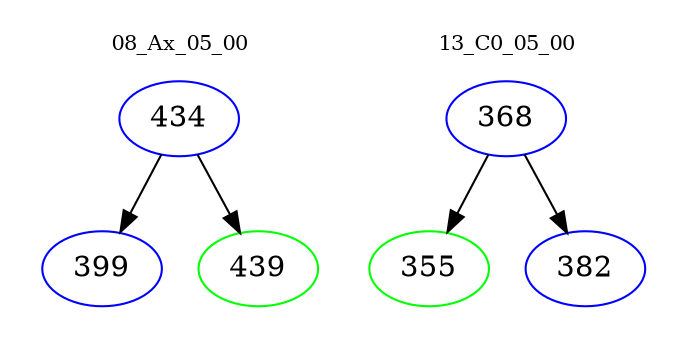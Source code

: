 digraph{
subgraph cluster_0 {
color = white
label = "08_Ax_05_00";
fontsize=10;
T0_434 [label="434", color="blue"]
T0_434 -> T0_399 [color="black"]
T0_399 [label="399", color="blue"]
T0_434 -> T0_439 [color="black"]
T0_439 [label="439", color="green"]
}
subgraph cluster_1 {
color = white
label = "13_C0_05_00";
fontsize=10;
T1_368 [label="368", color="blue"]
T1_368 -> T1_355 [color="black"]
T1_355 [label="355", color="green"]
T1_368 -> T1_382 [color="black"]
T1_382 [label="382", color="blue"]
}
}
